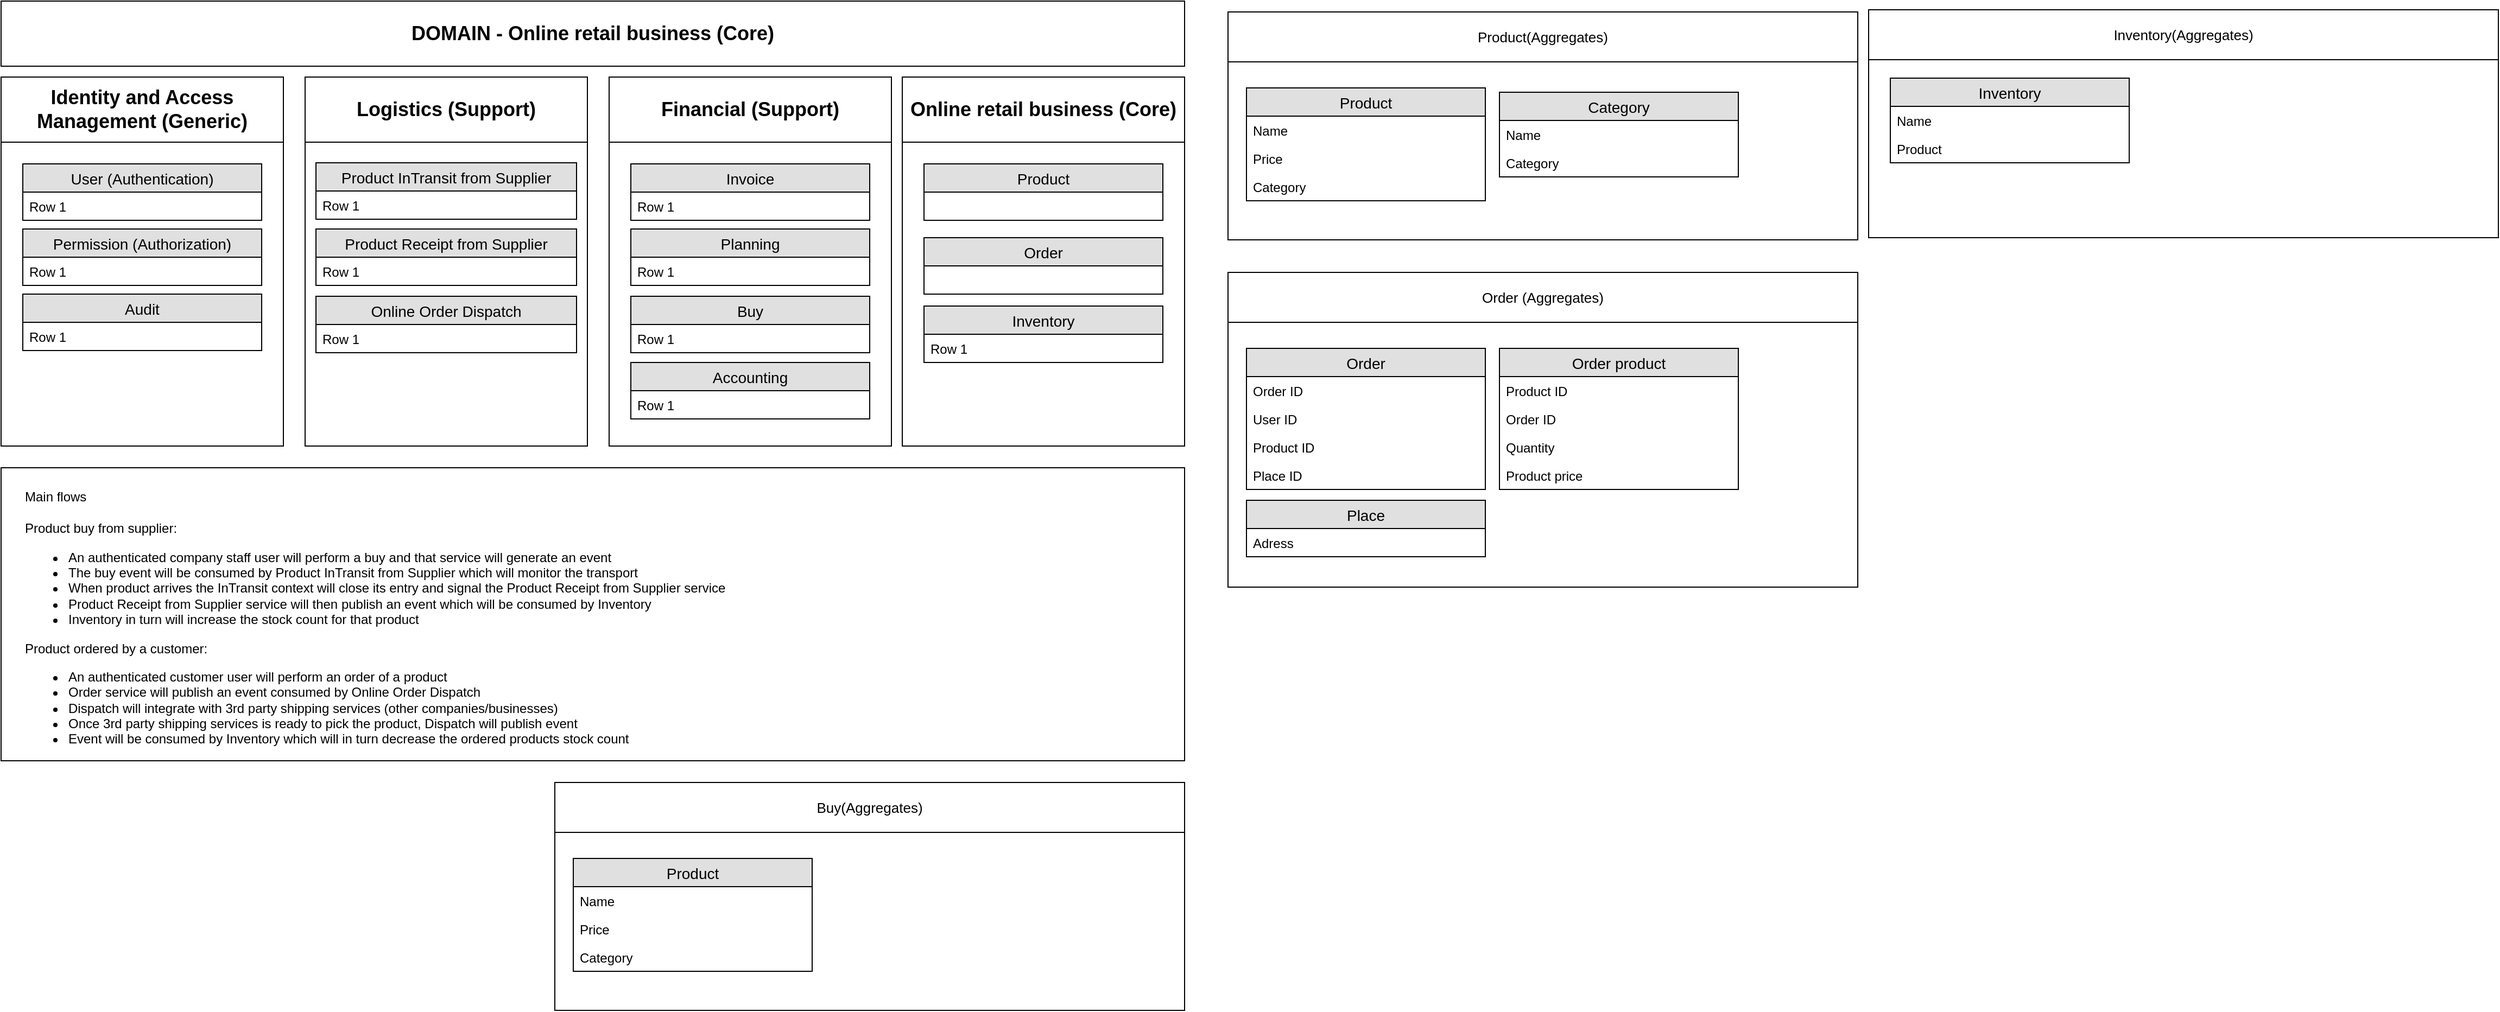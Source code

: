 <mxfile version="12.8.4" type="github"><diagram id="o9doPi1loit7y7fzfpgt" name="Page-1"><mxGraphModel dx="2249" dy="1925" grid="1" gridSize="10" guides="1" tooltips="1" connect="1" arrows="1" fold="1" page="1" pageScale="1" pageWidth="827" pageHeight="1169" math="0" shadow="0"><root><mxCell id="0"/><mxCell id="1" parent="0"/><mxCell id="IrbsfgykKFFaGlnGqIT6-9" value="" style="rounded=0;whiteSpace=wrap;html=1;strokeColor=#000000;" parent="1" vertex="1"><mxGeometry x="-20" y="110" width="260" height="280" as="geometry"/></mxCell><mxCell id="IrbsfgykKFFaGlnGqIT6-2" value="&lt;p style=&quot;margin-top: 0pt ; margin-bottom: 0pt ; margin-left: 0in ; text-align: left ; direction: ltr ; unicode-bidi: embed ; word-break: normal&quot;&gt;&lt;span style=&quot;font-family: &amp;#34;arial&amp;#34; ; font-weight: bold&quot;&gt;&lt;font style=&quot;font-size: 18px&quot;&gt;Logistics (Support)&lt;/font&gt;&lt;/span&gt;&lt;/p&gt;" style="text;html=1;strokeColor=#000000;fillColor=none;align=center;verticalAlign=middle;whiteSpace=wrap;rounded=0;" parent="1" vertex="1"><mxGeometry x="-300" y="50" width="260" height="60" as="geometry"/></mxCell><mxCell id="IrbsfgykKFFaGlnGqIT6-5" value="&lt;p style=&quot;margin-top: 0pt ; margin-bottom: 0pt ; margin-left: 0in ; direction: ltr ; unicode-bidi: embed ; word-break: normal ; font-size: 18px&quot;&gt;&lt;span style=&quot;font-family: &amp;#34;arial&amp;#34; ; font-weight: bold&quot;&gt;Identity and Access Management (Generic)&lt;/span&gt;&lt;/p&gt;" style="text;html=1;strokeColor=#000000;fillColor=none;align=center;verticalAlign=middle;whiteSpace=wrap;rounded=0;" parent="1" vertex="1"><mxGeometry x="-580" y="50" width="260" height="60" as="geometry"/></mxCell><mxCell id="IrbsfgykKFFaGlnGqIT6-10" value="" style="rounded=0;whiteSpace=wrap;html=1;strokeColor=#000000;align=center;" parent="1" vertex="1"><mxGeometry x="250" y="110" width="260" height="280" as="geometry"/></mxCell><mxCell id="IrbsfgykKFFaGlnGqIT6-15" value="" style="rounded=0;whiteSpace=wrap;html=1;strokeColor=#000000;" parent="1" vertex="1"><mxGeometry x="-300" y="110" width="260" height="280" as="geometry"/></mxCell><mxCell id="IrbsfgykKFFaGlnGqIT6-21" value="&lt;font size=&quot;1&quot;&gt;&lt;b style=&quot;font-size: 18px&quot;&gt;Financial (Support)&lt;/b&gt;&lt;/font&gt;" style="text;html=1;strokeColor=#000000;fillColor=none;align=center;verticalAlign=middle;whiteSpace=wrap;rounded=0;fontSize=13;" parent="1" vertex="1"><mxGeometry x="-20" y="50" width="260" height="60" as="geometry"/></mxCell><mxCell id="IrbsfgykKFFaGlnGqIT6-22" value="&lt;font size=&quot;1&quot;&gt;&lt;b style=&quot;font-size: 18px&quot;&gt;Online retail business (Core)&lt;/b&gt;&lt;/font&gt;" style="text;html=1;strokeColor=#000000;fillColor=none;align=center;verticalAlign=middle;whiteSpace=wrap;rounded=0;fontSize=13;" parent="1" vertex="1"><mxGeometry x="250" y="50" width="260" height="60" as="geometry"/></mxCell><mxCell id="IrbsfgykKFFaGlnGqIT6-23" value="" style="rounded=0;whiteSpace=wrap;html=1;strokeColor=#000000;" parent="1" vertex="1"><mxGeometry x="-580" y="110" width="260" height="280" as="geometry"/></mxCell><mxCell id="IrbsfgykKFFaGlnGqIT6-26" value="Order" style="swimlane;fontStyle=0;childLayout=stackLayout;horizontal=1;startSize=26;fillColor=#e0e0e0;horizontalStack=0;resizeParent=1;resizeParentMax=0;resizeLast=0;collapsible=1;marginBottom=0;swimlaneFillColor=#ffffff;align=center;fontSize=14;strokeColor=#000000;" parent="1" vertex="1"><mxGeometry x="270" y="198" width="220" height="52" as="geometry"/></mxCell><mxCell id="IrbsfgykKFFaGlnGqIT6-32" value="Product" style="swimlane;fontStyle=0;childLayout=stackLayout;horizontal=1;startSize=26;fillColor=#e0e0e0;horizontalStack=0;resizeParent=1;resizeParentMax=0;resizeLast=0;collapsible=1;marginBottom=0;swimlaneFillColor=#ffffff;align=center;fontSize=14;strokeColor=#000000;" parent="1" vertex="1"><mxGeometry x="270" y="130" width="220" height="52" as="geometry"/></mxCell><mxCell id="IrbsfgykKFFaGlnGqIT6-34" value="Inventory" style="swimlane;fontStyle=0;childLayout=stackLayout;horizontal=1;startSize=26;fillColor=#e0e0e0;horizontalStack=0;resizeParent=1;resizeParentMax=0;resizeLast=0;collapsible=1;marginBottom=0;swimlaneFillColor=#ffffff;align=center;fontSize=14;strokeColor=#000000;" parent="1" vertex="1"><mxGeometry x="270" y="261" width="220" height="52" as="geometry"/></mxCell><object label="Row 1" asdasd="asdasdasd" asdasdsa="asdasd" id="IrbsfgykKFFaGlnGqIT6-56"><mxCell style="text;strokeColor=none;fillColor=none;spacingLeft=4;spacingRight=4;overflow=hidden;rotatable=0;points=[[0,0.5],[1,0.5]];portConstraint=eastwest;fontSize=12;" parent="IrbsfgykKFFaGlnGqIT6-34" vertex="1"><mxGeometry y="26" width="220" height="26" as="geometry"/></mxCell></object><mxCell id="IrbsfgykKFFaGlnGqIT6-37" value="&lt;font size=&quot;1&quot;&gt;&lt;b style=&quot;font-size: 18px&quot;&gt;DOMAIN - Online retail business (Core)&lt;/b&gt;&lt;/font&gt;" style="text;html=1;strokeColor=#000000;fillColor=none;align=center;verticalAlign=middle;whiteSpace=wrap;rounded=0;fontSize=13;" parent="1" vertex="1"><mxGeometry x="-580" y="-20" width="1090" height="60" as="geometry"/></mxCell><mxCell id="IrbsfgykKFFaGlnGqIT6-38" value="Invoice" style="swimlane;fontStyle=0;childLayout=stackLayout;horizontal=1;startSize=26;fillColor=#e0e0e0;horizontalStack=0;resizeParent=1;resizeParentMax=0;resizeLast=0;collapsible=1;marginBottom=0;swimlaneFillColor=#ffffff;align=center;fontSize=14;strokeColor=#000000;" parent="1" vertex="1"><mxGeometry y="130" width="220" height="52" as="geometry"/></mxCell><object label="Row 1" asdasd="asdasdasd" asdasdsa="asdasd" id="IrbsfgykKFFaGlnGqIT6-39"><mxCell style="text;strokeColor=none;fillColor=none;spacingLeft=4;spacingRight=4;overflow=hidden;rotatable=0;points=[[0,0.5],[1,0.5]];portConstraint=eastwest;fontSize=12;" parent="IrbsfgykKFFaGlnGqIT6-38" vertex="1"><mxGeometry y="26" width="220" height="26" as="geometry"/></mxCell></object><mxCell id="IrbsfgykKFFaGlnGqIT6-41" value="Permission (Authorization)" style="swimlane;fontStyle=0;childLayout=stackLayout;horizontal=1;startSize=26;fillColor=#e0e0e0;horizontalStack=0;resizeParent=1;resizeParentMax=0;resizeLast=0;collapsible=1;marginBottom=0;swimlaneFillColor=#ffffff;align=center;fontSize=14;strokeColor=#000000;" parent="1" vertex="1"><mxGeometry x="-560" y="190" width="220" height="52" as="geometry"><mxRectangle x="-560" y="200" width="200" height="26" as="alternateBounds"/></mxGeometry></mxCell><object label="Row 1" id="IrbsfgykKFFaGlnGqIT6-42"><mxCell style="text;strokeColor=none;fillColor=none;spacingLeft=4;spacingRight=4;overflow=hidden;rotatable=0;points=[[0,0.5],[1,0.5]];portConstraint=eastwest;fontSize=12;" parent="IrbsfgykKFFaGlnGqIT6-41" vertex="1"><mxGeometry y="26" width="220" height="26" as="geometry"/></mxCell></object><mxCell id="IrbsfgykKFFaGlnGqIT6-43" value="User (Authentication)" style="swimlane;fontStyle=0;childLayout=stackLayout;horizontal=1;startSize=26;fillColor=#e0e0e0;horizontalStack=0;resizeParent=1;resizeParentMax=0;resizeLast=0;collapsible=1;marginBottom=0;swimlaneFillColor=#ffffff;align=center;fontSize=14;strokeColor=#000000;" parent="1" vertex="1"><mxGeometry x="-560" y="130" width="220" height="52" as="geometry"/></mxCell><object label="Row 1" asdasd="asdasdasd" asdasdsa="asdasd" id="IrbsfgykKFFaGlnGqIT6-44"><mxCell style="text;strokeColor=none;fillColor=none;spacingLeft=4;spacingRight=4;overflow=hidden;rotatable=0;points=[[0,0.5],[1,0.5]];portConstraint=eastwest;fontSize=12;" parent="IrbsfgykKFFaGlnGqIT6-43" vertex="1"><mxGeometry y="26" width="220" height="26" as="geometry"/></mxCell></object><mxCell id="IrbsfgykKFFaGlnGqIT6-45" value="Audit" style="swimlane;fontStyle=0;childLayout=stackLayout;horizontal=1;startSize=26;fillColor=#e0e0e0;horizontalStack=0;resizeParent=1;resizeParentMax=0;resizeLast=0;collapsible=1;marginBottom=0;swimlaneFillColor=#ffffff;align=center;fontSize=14;strokeColor=#000000;" parent="1" vertex="1"><mxGeometry x="-560" y="250" width="220" height="52" as="geometry"/></mxCell><object label="Row 1" id="IrbsfgykKFFaGlnGqIT6-46"><mxCell style="text;strokeColor=none;fillColor=none;spacingLeft=4;spacingRight=4;overflow=hidden;rotatable=0;points=[[0,0.5],[1,0.5]];portConstraint=eastwest;fontSize=12;" parent="IrbsfgykKFFaGlnGqIT6-45" vertex="1"><mxGeometry y="26" width="220" height="26" as="geometry"/></mxCell></object><mxCell id="IrbsfgykKFFaGlnGqIT6-49" value="Planning" style="swimlane;fontStyle=0;childLayout=stackLayout;horizontal=1;startSize=26;fillColor=#e0e0e0;horizontalStack=0;resizeParent=1;resizeParentMax=0;resizeLast=0;collapsible=1;marginBottom=0;swimlaneFillColor=#ffffff;align=center;fontSize=14;strokeColor=#000000;" parent="1" vertex="1"><mxGeometry y="190" width="220" height="52" as="geometry"/></mxCell><object label="Row 1" asdasd="asdasdasd" asdasdsa="asdasd" id="IrbsfgykKFFaGlnGqIT6-50"><mxCell style="text;strokeColor=none;fillColor=none;spacingLeft=4;spacingRight=4;overflow=hidden;rotatable=0;points=[[0,0.5],[1,0.5]];portConstraint=eastwest;fontSize=12;" parent="IrbsfgykKFFaGlnGqIT6-49" vertex="1"><mxGeometry y="26" width="220" height="26" as="geometry"/></mxCell></object><mxCell id="IrbsfgykKFFaGlnGqIT6-51" value="Buy" style="swimlane;fontStyle=0;childLayout=stackLayout;horizontal=1;startSize=26;fillColor=#e0e0e0;horizontalStack=0;resizeParent=1;resizeParentMax=0;resizeLast=0;collapsible=1;marginBottom=0;swimlaneFillColor=#ffffff;align=center;fontSize=14;strokeColor=#000000;" parent="1" vertex="1"><mxGeometry y="252" width="220" height="52" as="geometry"/></mxCell><object label="Row 1" asdasd="asdasdasd" asdasdsa="asdasd" id="IrbsfgykKFFaGlnGqIT6-52"><mxCell style="text;strokeColor=none;fillColor=none;spacingLeft=4;spacingRight=4;overflow=hidden;rotatable=0;points=[[0,0.5],[1,0.5]];portConstraint=eastwest;fontSize=12;" parent="IrbsfgykKFFaGlnGqIT6-51" vertex="1"><mxGeometry y="26" width="220" height="26" as="geometry"/></mxCell></object><mxCell id="IrbsfgykKFFaGlnGqIT6-53" value="Accounting" style="swimlane;fontStyle=0;childLayout=stackLayout;horizontal=1;startSize=26;fillColor=#e0e0e0;horizontalStack=0;resizeParent=1;resizeParentMax=0;resizeLast=0;collapsible=1;marginBottom=0;swimlaneFillColor=#ffffff;align=center;fontSize=14;strokeColor=#000000;" parent="1" vertex="1"><mxGeometry y="313" width="220" height="52" as="geometry"/></mxCell><object label="Row 1" asdasd="asdasdasd" asdasdsa="asdasd" id="IrbsfgykKFFaGlnGqIT6-54"><mxCell style="text;strokeColor=none;fillColor=none;spacingLeft=4;spacingRight=4;overflow=hidden;rotatable=0;points=[[0,0.5],[1,0.5]];portConstraint=eastwest;fontSize=12;" parent="IrbsfgykKFFaGlnGqIT6-53" vertex="1"><mxGeometry y="26" width="220" height="26" as="geometry"/></mxCell></object><mxCell id="IrbsfgykKFFaGlnGqIT6-62" value="" style="rounded=0;whiteSpace=wrap;html=1;strokeColor=#000000;fillColor=none;fontSize=13;align=center;" parent="1" vertex="1"><mxGeometry x="550" y="36" width="580" height="164" as="geometry"/></mxCell><mxCell id="IrbsfgykKFFaGlnGqIT6-64" value="Product(Aggregates)" style="text;html=1;strokeColor=#000000;fillColor=none;align=center;verticalAlign=middle;whiteSpace=wrap;rounded=0;fontSize=13;" parent="1" vertex="1"><mxGeometry x="550" y="-10" width="580" height="46" as="geometry"/></mxCell><mxCell id="IrbsfgykKFFaGlnGqIT6-71" value="Product" style="swimlane;fontStyle=0;childLayout=stackLayout;horizontal=1;startSize=26;fillColor=#e0e0e0;horizontalStack=0;resizeParent=1;resizeParentMax=0;resizeLast=0;collapsible=1;marginBottom=0;swimlaneFillColor=#ffffff;align=center;fontSize=14;strokeColor=#000000;" parent="1" vertex="1"><mxGeometry x="567" y="60" width="220" height="104" as="geometry"/></mxCell><object label="Name" asdasd="asdasdasd" asdasdsa="asdasd" id="IrbsfgykKFFaGlnGqIT6-72"><mxCell style="text;strokeColor=none;fillColor=none;spacingLeft=4;spacingRight=4;overflow=hidden;rotatable=0;points=[[0,0.5],[1,0.5]];portConstraint=eastwest;fontSize=12;" parent="IrbsfgykKFFaGlnGqIT6-71" vertex="1"><mxGeometry y="26" width="220" height="26" as="geometry"/></mxCell></object><object label="Price" asdasd="asdasdasd" asdasdsa="asdasd" id="IrbsfgykKFFaGlnGqIT6-73"><mxCell style="text;strokeColor=none;fillColor=none;spacingLeft=4;spacingRight=4;overflow=hidden;rotatable=0;points=[[0,0.5],[1,0.5]];portConstraint=eastwest;fontSize=12;" parent="IrbsfgykKFFaGlnGqIT6-71" vertex="1"><mxGeometry y="52" width="220" height="26" as="geometry"/></mxCell></object><object label="Category" asdasd="asdasdasd" asdasdsa="asdasd" id="IrbsfgykKFFaGlnGqIT6-74"><mxCell style="text;strokeColor=none;fillColor=none;spacingLeft=4;spacingRight=4;overflow=hidden;rotatable=0;points=[[0,0.5],[1,0.5]];portConstraint=eastwest;fontSize=12;" parent="IrbsfgykKFFaGlnGqIT6-71" vertex="1"><mxGeometry y="78" width="220" height="26" as="geometry"/></mxCell></object><mxCell id="IrbsfgykKFFaGlnGqIT6-75" value="Category" style="swimlane;fontStyle=0;childLayout=stackLayout;horizontal=1;startSize=26;fillColor=#e0e0e0;horizontalStack=0;resizeParent=1;resizeParentMax=0;resizeLast=0;collapsible=1;marginBottom=0;swimlaneFillColor=#ffffff;align=center;fontSize=14;strokeColor=#000000;" parent="1" vertex="1"><mxGeometry x="800" y="64" width="220" height="78" as="geometry"/></mxCell><object label="Name" asdasd="asdasdasd" asdasdsa="asdasd" id="IrbsfgykKFFaGlnGqIT6-76"><mxCell style="text;strokeColor=none;fillColor=none;spacingLeft=4;spacingRight=4;overflow=hidden;rotatable=0;points=[[0,0.5],[1,0.5]];portConstraint=eastwest;fontSize=12;" parent="IrbsfgykKFFaGlnGqIT6-75" vertex="1"><mxGeometry y="26" width="220" height="26" as="geometry"/></mxCell></object><object label="Category" asdasd="asdasdasd" asdasdsa="asdasd" id="IrbsfgykKFFaGlnGqIT6-78"><mxCell style="text;strokeColor=none;fillColor=none;spacingLeft=4;spacingRight=4;overflow=hidden;rotatable=0;points=[[0,0.5],[1,0.5]];portConstraint=eastwest;fontSize=12;" parent="IrbsfgykKFFaGlnGqIT6-75" vertex="1"><mxGeometry y="52" width="220" height="26" as="geometry"/></mxCell></object><mxCell id="IrbsfgykKFFaGlnGqIT6-83" value="" style="rounded=0;whiteSpace=wrap;html=1;strokeColor=#000000;fillColor=none;fontSize=13;align=center;" parent="1" vertex="1"><mxGeometry x="550" y="276" width="580" height="244" as="geometry"/></mxCell><mxCell id="IrbsfgykKFFaGlnGqIT6-84" value="Order (Aggregates)" style="text;html=1;strokeColor=#000000;fillColor=none;align=center;verticalAlign=middle;whiteSpace=wrap;rounded=0;fontSize=13;" parent="1" vertex="1"><mxGeometry x="550" y="230" width="580" height="46" as="geometry"/></mxCell><mxCell id="IrbsfgykKFFaGlnGqIT6-85" value="Order" style="swimlane;fontStyle=0;childLayout=stackLayout;horizontal=1;startSize=26;fillColor=#e0e0e0;horizontalStack=0;resizeParent=1;resizeParentMax=0;resizeLast=0;collapsible=1;marginBottom=0;swimlaneFillColor=#ffffff;align=center;fontSize=14;strokeColor=#000000;" parent="1" vertex="1"><mxGeometry x="567" y="300" width="220" height="130" as="geometry"/></mxCell><object label="Order ID" asdasd="asdasdasd" asdasdsa="asdasd" id="IrbsfgykKFFaGlnGqIT6-86"><mxCell style="text;strokeColor=none;fillColor=none;spacingLeft=4;spacingRight=4;overflow=hidden;rotatable=0;points=[[0,0.5],[1,0.5]];portConstraint=eastwest;fontSize=12;" parent="IrbsfgykKFFaGlnGqIT6-85" vertex="1"><mxGeometry y="26" width="220" height="26" as="geometry"/></mxCell></object><object label="User ID" asdasd="asdasdasd" asdasdsa="asdasd" id="IrbsfgykKFFaGlnGqIT6-87"><mxCell style="text;strokeColor=none;fillColor=none;spacingLeft=4;spacingRight=4;overflow=hidden;rotatable=0;points=[[0,0.5],[1,0.5]];portConstraint=eastwest;fontSize=12;" parent="IrbsfgykKFFaGlnGqIT6-85" vertex="1"><mxGeometry y="52" width="220" height="26" as="geometry"/></mxCell></object><object label="Product ID" asdasd="asdasdasd" asdasdsa="asdasd" id="IrbsfgykKFFaGlnGqIT6-96"><mxCell style="text;strokeColor=none;fillColor=none;spacingLeft=4;spacingRight=4;overflow=hidden;rotatable=0;points=[[0,0.5],[1,0.5]];portConstraint=eastwest;fontSize=12;" parent="IrbsfgykKFFaGlnGqIT6-85" vertex="1"><mxGeometry y="78" width="220" height="26" as="geometry"/></mxCell></object><object label="Place ID" asdasd="asdasdasd" asdasdsa="asdasd" id="IrbsfgykKFFaGlnGqIT6-100"><mxCell style="text;strokeColor=none;fillColor=none;spacingLeft=4;spacingRight=4;overflow=hidden;rotatable=0;points=[[0,0.5],[1,0.5]];portConstraint=eastwest;fontSize=12;" parent="IrbsfgykKFFaGlnGqIT6-85" vertex="1"><mxGeometry y="104" width="220" height="26" as="geometry"/></mxCell></object><mxCell id="IrbsfgykKFFaGlnGqIT6-92" value="Order product" style="swimlane;fontStyle=0;childLayout=stackLayout;horizontal=1;startSize=26;fillColor=#e0e0e0;horizontalStack=0;resizeParent=1;resizeParentMax=0;resizeLast=0;collapsible=1;marginBottom=0;swimlaneFillColor=#ffffff;align=center;fontSize=14;strokeColor=#000000;" parent="1" vertex="1"><mxGeometry x="800" y="300" width="220" height="130" as="geometry"/></mxCell><object label="Product ID" asdasd="asdasdasd" asdasdsa="asdasd" id="IrbsfgykKFFaGlnGqIT6-93"><mxCell style="text;strokeColor=none;fillColor=none;spacingLeft=4;spacingRight=4;overflow=hidden;rotatable=0;points=[[0,0.5],[1,0.5]];portConstraint=eastwest;fontSize=12;" parent="IrbsfgykKFFaGlnGqIT6-92" vertex="1"><mxGeometry y="26" width="220" height="26" as="geometry"/></mxCell></object><object label="Order ID" asdasd="asdasdasd" asdasdsa="asdasd" id="IrbsfgykKFFaGlnGqIT6-94"><mxCell style="text;strokeColor=none;fillColor=none;spacingLeft=4;spacingRight=4;overflow=hidden;rotatable=0;points=[[0,0.5],[1,0.5]];portConstraint=eastwest;fontSize=12;" parent="IrbsfgykKFFaGlnGqIT6-92" vertex="1"><mxGeometry y="52" width="220" height="26" as="geometry"/></mxCell></object><object label="Quantity" asdasd="asdasdasd" asdasdsa="asdasd" id="IrbsfgykKFFaGlnGqIT6-98"><mxCell style="text;strokeColor=none;fillColor=none;spacingLeft=4;spacingRight=4;overflow=hidden;rotatable=0;points=[[0,0.5],[1,0.5]];portConstraint=eastwest;fontSize=12;" parent="IrbsfgykKFFaGlnGqIT6-92" vertex="1"><mxGeometry y="78" width="220" height="26" as="geometry"/></mxCell></object><object label="Product price" asdasd="asdasdasd" asdasdsa="asdasd" id="IrbsfgykKFFaGlnGqIT6-99"><mxCell style="text;strokeColor=none;fillColor=none;spacingLeft=4;spacingRight=4;overflow=hidden;rotatable=0;points=[[0,0.5],[1,0.5]];portConstraint=eastwest;fontSize=12;" parent="IrbsfgykKFFaGlnGqIT6-92" vertex="1"><mxGeometry y="104" width="220" height="26" as="geometry"/></mxCell></object><mxCell id="IrbsfgykKFFaGlnGqIT6-101" value="Place" style="swimlane;fontStyle=0;childLayout=stackLayout;horizontal=1;startSize=26;fillColor=#e0e0e0;horizontalStack=0;resizeParent=1;resizeParentMax=0;resizeLast=0;collapsible=1;marginBottom=0;swimlaneFillColor=#ffffff;align=center;fontSize=14;strokeColor=#000000;" parent="1" vertex="1"><mxGeometry x="567" y="440" width="220" height="52" as="geometry"/></mxCell><object label="Adress" asdasd="asdasdasd" asdasdsa="asdasd" id="IrbsfgykKFFaGlnGqIT6-102"><mxCell style="text;strokeColor=none;fillColor=none;spacingLeft=4;spacingRight=4;overflow=hidden;rotatable=0;points=[[0,0.5],[1,0.5]];portConstraint=eastwest;fontSize=12;" parent="IrbsfgykKFFaGlnGqIT6-101" vertex="1"><mxGeometry y="26" width="220" height="26" as="geometry"/></mxCell></object><mxCell id="IrbsfgykKFFaGlnGqIT6-107" value="" style="rounded=0;whiteSpace=wrap;html=1;strokeColor=#000000;fillColor=none;fontSize=13;align=center;" parent="1" vertex="1"><mxGeometry x="1140" y="34" width="580" height="164" as="geometry"/></mxCell><mxCell id="IrbsfgykKFFaGlnGqIT6-108" value="Inventory(Aggregates)" style="text;html=1;strokeColor=#000000;fillColor=none;align=center;verticalAlign=middle;whiteSpace=wrap;rounded=0;fontSize=13;" parent="1" vertex="1"><mxGeometry x="1140" y="-12" width="580" height="46" as="geometry"/></mxCell><mxCell id="IrbsfgykKFFaGlnGqIT6-109" value="Inventory" style="swimlane;fontStyle=0;childLayout=stackLayout;horizontal=1;startSize=26;fillColor=#e0e0e0;horizontalStack=0;resizeParent=1;resizeParentMax=0;resizeLast=0;collapsible=1;marginBottom=0;swimlaneFillColor=#ffffff;align=center;fontSize=14;strokeColor=#000000;" parent="1" vertex="1"><mxGeometry x="1160" y="51" width="220" height="78" as="geometry"/></mxCell><object label="Name" asdasd="asdasdasd" asdasdsa="asdasd" id="IrbsfgykKFFaGlnGqIT6-110"><mxCell style="text;strokeColor=none;fillColor=none;spacingLeft=4;spacingRight=4;overflow=hidden;rotatable=0;points=[[0,0.5],[1,0.5]];portConstraint=eastwest;fontSize=12;" parent="IrbsfgykKFFaGlnGqIT6-109" vertex="1"><mxGeometry y="26" width="220" height="26" as="geometry"/></mxCell></object><object label="Product" asdasd="asdasdasd" asdasdsa="asdasd" id="IrbsfgykKFFaGlnGqIT6-112"><mxCell style="text;strokeColor=none;fillColor=none;spacingLeft=4;spacingRight=4;overflow=hidden;rotatable=0;points=[[0,0.5],[1,0.5]];portConstraint=eastwest;fontSize=12;" parent="IrbsfgykKFFaGlnGqIT6-109" vertex="1"><mxGeometry y="52" width="220" height="26" as="geometry"/></mxCell></object><mxCell id="IrbsfgykKFFaGlnGqIT6-116" value="Product Receipt from Supplier" style="swimlane;fontStyle=0;childLayout=stackLayout;horizontal=1;startSize=26;fillColor=#e0e0e0;horizontalStack=0;resizeParent=1;resizeParentMax=0;resizeLast=0;collapsible=1;marginBottom=0;swimlaneFillColor=#ffffff;align=center;fontSize=14;strokeColor=#000000;" parent="1" vertex="1"><mxGeometry x="-290" y="190" width="240" height="52" as="geometry"/></mxCell><object label="Row 1" asdasd="asdasdasd" asdasdsa="asdasd" id="IrbsfgykKFFaGlnGqIT6-117"><mxCell style="text;strokeColor=none;fillColor=none;spacingLeft=4;spacingRight=4;overflow=hidden;rotatable=0;points=[[0,0.5],[1,0.5]];portConstraint=eastwest;fontSize=12;" parent="IrbsfgykKFFaGlnGqIT6-116" vertex="1"><mxGeometry y="26" width="240" height="26" as="geometry"/></mxCell></object><mxCell id="IrbsfgykKFFaGlnGqIT6-118" value="Online Order Dispatch" style="swimlane;fontStyle=0;childLayout=stackLayout;horizontal=1;startSize=26;fillColor=#e0e0e0;horizontalStack=0;resizeParent=1;resizeParentMax=0;resizeLast=0;collapsible=1;marginBottom=0;swimlaneFillColor=#ffffff;align=center;fontSize=14;strokeColor=#000000;" parent="1" vertex="1"><mxGeometry x="-290" y="252" width="240" height="52" as="geometry"/></mxCell><object label="Row 1" asdasd="asdasdasd" asdasdsa="asdasd" id="IrbsfgykKFFaGlnGqIT6-119"><mxCell style="text;strokeColor=none;fillColor=none;spacingLeft=4;spacingRight=4;overflow=hidden;rotatable=0;points=[[0,0.5],[1,0.5]];portConstraint=eastwest;fontSize=12;" parent="IrbsfgykKFFaGlnGqIT6-118" vertex="1"><mxGeometry y="26" width="240" height="26" as="geometry"/></mxCell></object><mxCell id="IrbsfgykKFFaGlnGqIT6-120" value="" style="rounded=0;whiteSpace=wrap;html=1;strokeColor=#000000;fillColor=none;fontSize=13;align=center;" parent="1" vertex="1"><mxGeometry x="-70" y="746" width="580" height="164" as="geometry"/></mxCell><mxCell id="IrbsfgykKFFaGlnGqIT6-121" value="Buy(Aggregates)" style="text;html=1;strokeColor=#000000;fillColor=none;align=center;verticalAlign=middle;whiteSpace=wrap;rounded=0;fontSize=13;" parent="1" vertex="1"><mxGeometry x="-70" y="700" width="580" height="46" as="geometry"/></mxCell><mxCell id="IrbsfgykKFFaGlnGqIT6-122" value="Product" style="swimlane;fontStyle=0;childLayout=stackLayout;horizontal=1;startSize=26;fillColor=#e0e0e0;horizontalStack=0;resizeParent=1;resizeParentMax=0;resizeLast=0;collapsible=1;marginBottom=0;swimlaneFillColor=#ffffff;align=center;fontSize=14;strokeColor=#000000;" parent="1" vertex="1"><mxGeometry x="-53" y="770" width="220" height="104" as="geometry"/></mxCell><object label="Name" asdasd="asdasdasd" asdasdsa="asdasd" id="IrbsfgykKFFaGlnGqIT6-123"><mxCell style="text;strokeColor=none;fillColor=none;spacingLeft=4;spacingRight=4;overflow=hidden;rotatable=0;points=[[0,0.5],[1,0.5]];portConstraint=eastwest;fontSize=12;" parent="IrbsfgykKFFaGlnGqIT6-122" vertex="1"><mxGeometry y="26" width="220" height="26" as="geometry"/></mxCell></object><object label="Price" asdasd="asdasdasd" asdasdsa="asdasd" id="IrbsfgykKFFaGlnGqIT6-124"><mxCell style="text;strokeColor=none;fillColor=none;spacingLeft=4;spacingRight=4;overflow=hidden;rotatable=0;points=[[0,0.5],[1,0.5]];portConstraint=eastwest;fontSize=12;" parent="IrbsfgykKFFaGlnGqIT6-122" vertex="1"><mxGeometry y="52" width="220" height="26" as="geometry"/></mxCell></object><object label="Category" asdasd="asdasdasd" asdasdsa="asdasd" id="IrbsfgykKFFaGlnGqIT6-125"><mxCell style="text;strokeColor=none;fillColor=none;spacingLeft=4;spacingRight=4;overflow=hidden;rotatable=0;points=[[0,0.5],[1,0.5]];portConstraint=eastwest;fontSize=12;" parent="IrbsfgykKFFaGlnGqIT6-122" vertex="1"><mxGeometry y="78" width="220" height="26" as="geometry"/></mxCell></object><mxCell id="-o9J-1kxN8TOL6xi50jm-1" value="" style="rounded=0;whiteSpace=wrap;html=1;" parent="1" vertex="1"><mxGeometry x="-580" y="410" width="1090" height="270" as="geometry"/></mxCell><mxCell id="-o9J-1kxN8TOL6xi50jm-2" value="&lt;div&gt;Main flows&lt;/div&gt;&lt;div&gt;&lt;br&gt;&lt;/div&gt;&lt;div&gt;Product buy from supplier:&lt;/div&gt;&lt;div&gt;&lt;ul&gt;&lt;li&gt;An authenticated company staff user will perform a buy and that service will generate an event&lt;br&gt;&lt;/li&gt;&lt;li&gt;The buy event will be consumed by Product InTransit from Supplier which will monitor the transport&lt;br&gt;&lt;/li&gt;&lt;li&gt;When product arrives the InTransit context will close its entry and signal the Product Receipt from Supplier service&lt;br&gt;&lt;/li&gt;&lt;li&gt;Product Receipt from Supplier service will then publish an event which will be consumed by Inventory&lt;/li&gt;&lt;li&gt;Inventory in turn will increase the stock count for that product&lt;br&gt;&lt;/li&gt;&lt;/ul&gt;&lt;/div&gt;&lt;div&gt;Product ordered by a customer:&lt;/div&gt;&lt;div&gt;&lt;ul&gt;&lt;li&gt;An authenticated customer user will perform an order of a product&lt;/li&gt;&lt;li&gt;Order service will publish an event consumed by Online Order Dispatch&lt;/li&gt;&lt;li&gt;Dispatch will integrate with 3rd party shipping services (other companies/businesses)&lt;/li&gt;&lt;li&gt;Once 3rd party shipping services is ready to pick the product, Dispatch will publish event&lt;/li&gt;&lt;li&gt;Event will be consumed by Inventory which will in turn decrease the ordered products stock count&lt;br&gt;&lt;/li&gt;&lt;/ul&gt;&lt;/div&gt;&lt;div&gt;&lt;br&gt;&lt;/div&gt;&lt;div&gt;&lt;br&gt;&lt;/div&gt;" style="text;html=1;strokeColor=none;fillColor=none;align=left;verticalAlign=middle;whiteSpace=wrap;rounded=0;" parent="1" vertex="1"><mxGeometry x="-560" y="492" width="1010" height="154" as="geometry"/></mxCell><mxCell id="-o9J-1kxN8TOL6xi50jm-3" value="Product InTransit from Supplier" style="swimlane;fontStyle=0;childLayout=stackLayout;horizontal=1;startSize=26;fillColor=#e0e0e0;horizontalStack=0;resizeParent=1;resizeParentMax=0;resizeLast=0;collapsible=1;marginBottom=0;swimlaneFillColor=#ffffff;align=center;fontSize=14;strokeColor=#000000;" parent="1" vertex="1"><mxGeometry x="-290" y="129" width="240" height="52" as="geometry"/></mxCell><object label="Row 1" asdasd="asdasdasd" asdasdsa="asdasd" id="-o9J-1kxN8TOL6xi50jm-4"><mxCell style="text;strokeColor=none;fillColor=none;spacingLeft=4;spacingRight=4;overflow=hidden;rotatable=0;points=[[0,0.5],[1,0.5]];portConstraint=eastwest;fontSize=12;" parent="-o9J-1kxN8TOL6xi50jm-3" vertex="1"><mxGeometry y="26" width="240" height="26" as="geometry"/></mxCell></object></root></mxGraphModel></diagram></mxfile>